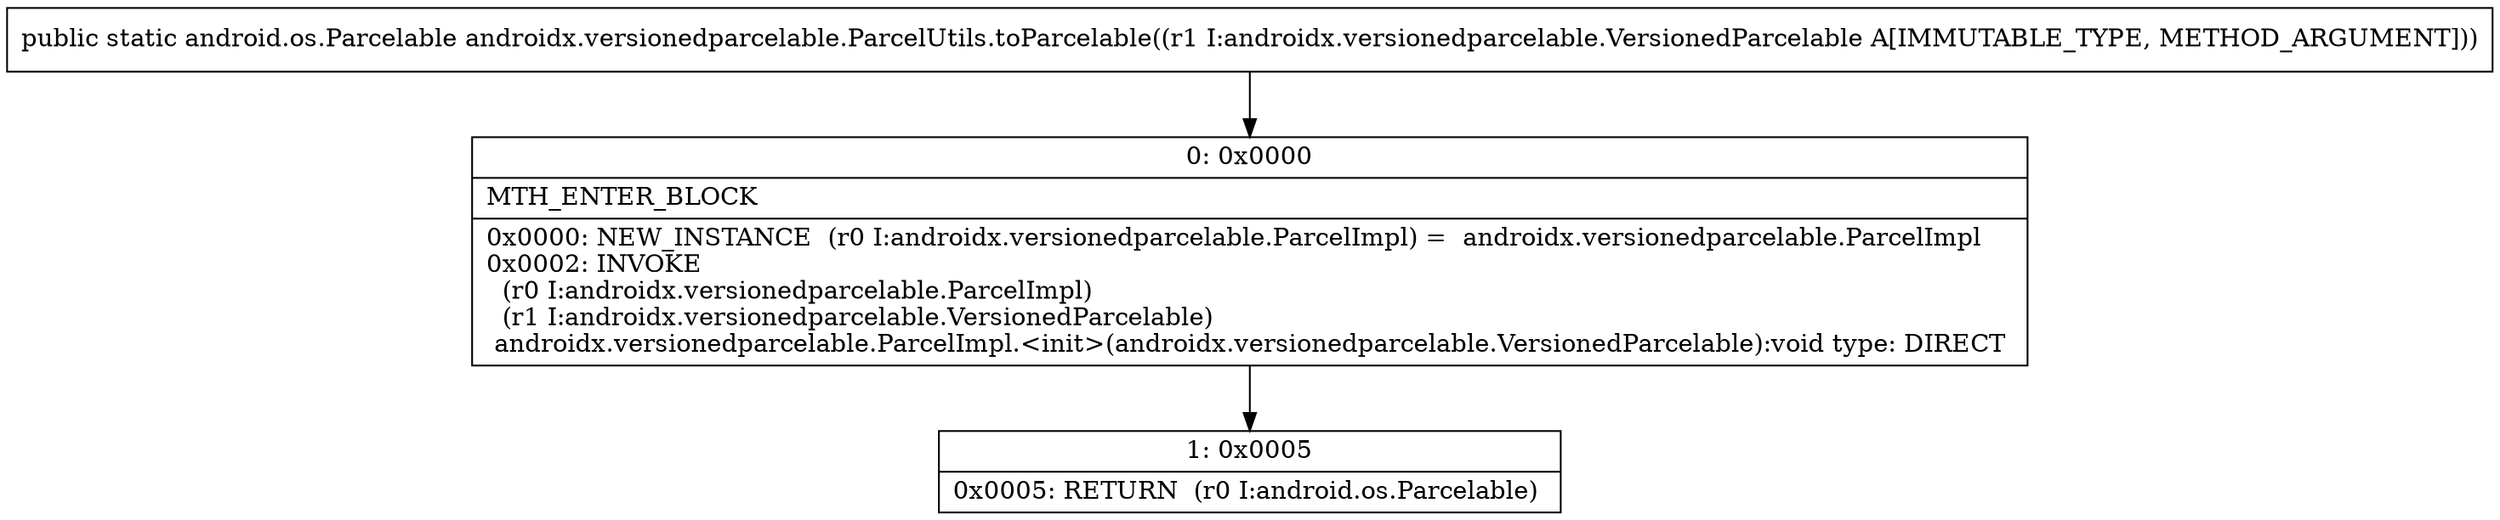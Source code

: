digraph "CFG forandroidx.versionedparcelable.ParcelUtils.toParcelable(Landroidx\/versionedparcelable\/VersionedParcelable;)Landroid\/os\/Parcelable;" {
Node_0 [shape=record,label="{0\:\ 0x0000|MTH_ENTER_BLOCK\l|0x0000: NEW_INSTANCE  (r0 I:androidx.versionedparcelable.ParcelImpl) =  androidx.versionedparcelable.ParcelImpl \l0x0002: INVOKE  \l  (r0 I:androidx.versionedparcelable.ParcelImpl)\l  (r1 I:androidx.versionedparcelable.VersionedParcelable)\l androidx.versionedparcelable.ParcelImpl.\<init\>(androidx.versionedparcelable.VersionedParcelable):void type: DIRECT \l}"];
Node_1 [shape=record,label="{1\:\ 0x0005|0x0005: RETURN  (r0 I:android.os.Parcelable) \l}"];
MethodNode[shape=record,label="{public static android.os.Parcelable androidx.versionedparcelable.ParcelUtils.toParcelable((r1 I:androidx.versionedparcelable.VersionedParcelable A[IMMUTABLE_TYPE, METHOD_ARGUMENT])) }"];
MethodNode -> Node_0;
Node_0 -> Node_1;
}

